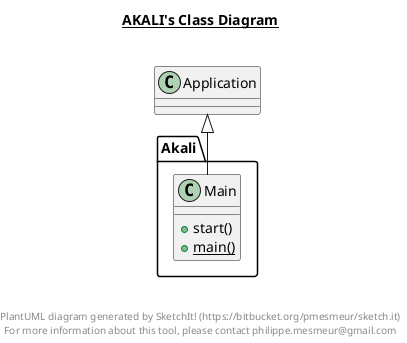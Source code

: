 @startuml

title __AKALI's Class Diagram__\n

  package Akali {
    class Main {
        + start()
        {static} + main()
    }
  }
  

  Main -up-|> Application


right footer


PlantUML diagram generated by SketchIt! (https://bitbucket.org/pmesmeur/sketch.it)
For more information about this tool, please contact philippe.mesmeur@gmail.com
endfooter

@enduml
